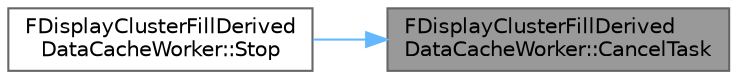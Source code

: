 digraph "FDisplayClusterFillDerivedDataCacheWorker::CancelTask"
{
 // INTERACTIVE_SVG=YES
 // LATEX_PDF_SIZE
  bgcolor="transparent";
  edge [fontname=Helvetica,fontsize=10,labelfontname=Helvetica,labelfontsize=10];
  node [fontname=Helvetica,fontsize=10,shape=box,height=0.2,width=0.4];
  rankdir="RL";
  Node1 [id="Node000001",label="FDisplayClusterFillDerived\lDataCacheWorker::CancelTask",height=0.2,width=0.4,color="gray40", fillcolor="grey60", style="filled", fontcolor="black",tooltip=" "];
  Node1 -> Node2 [id="edge1_Node000001_Node000002",dir="back",color="steelblue1",style="solid",tooltip=" "];
  Node2 [id="Node000002",label="FDisplayClusterFillDerived\lDataCacheWorker::Stop",height=0.2,width=0.4,color="grey40", fillcolor="white", style="filled",URL="$d6/d6c/classFDisplayClusterFillDerivedDataCacheWorker.html#a28d63f65e2eabc7247739025f6539a6d",tooltip="Stops the runnable object."];
}
